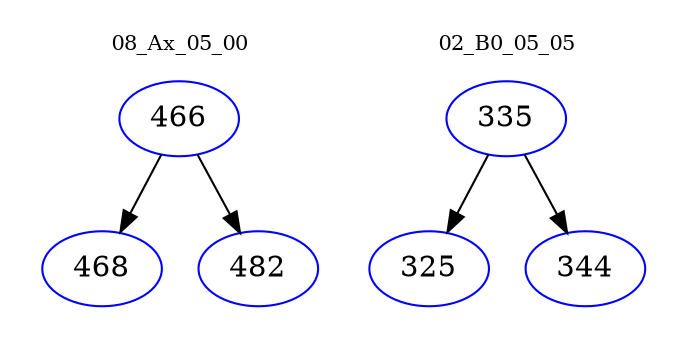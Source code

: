 digraph{
subgraph cluster_0 {
color = white
label = "08_Ax_05_00";
fontsize=10;
T0_466 [label="466", color="blue"]
T0_466 -> T0_468 [color="black"]
T0_468 [label="468", color="blue"]
T0_466 -> T0_482 [color="black"]
T0_482 [label="482", color="blue"]
}
subgraph cluster_1 {
color = white
label = "02_B0_05_05";
fontsize=10;
T1_335 [label="335", color="blue"]
T1_335 -> T1_325 [color="black"]
T1_325 [label="325", color="blue"]
T1_335 -> T1_344 [color="black"]
T1_344 [label="344", color="blue"]
}
}

